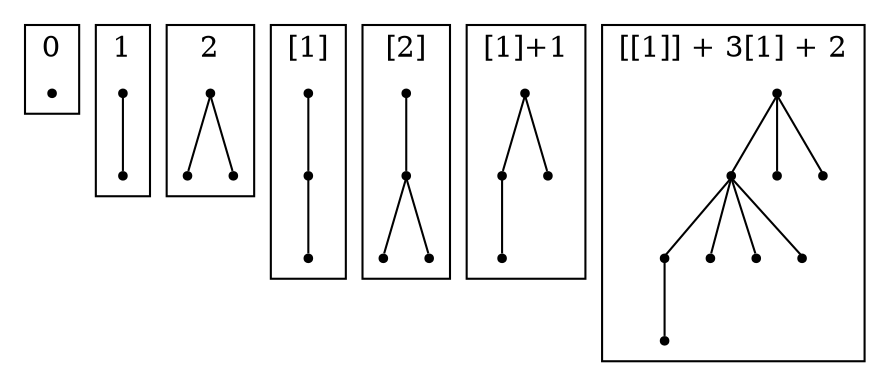 # Place the cursor inside "graph" to get some refactoring options

graph {
    
    # To refactor nodes, place the cursor left to a node name
    node[shape=point]
    
    subgraph cluster0{
        label = "0"
        e;
    }

    subgraph cluster1{
        label = "1"
        f--g;
    }
    
    subgraph cluster2{
        label = "2";
        a--b;
        a--c;
    }

    subgraph clusterom{
        label = "[1]"
        u--v--x;
    }
    

    subgraph clusterstuff{
        
        label = "[2]";
        m--n--o;
        n--p;
    };

    subgraph clustersum{
        label = "[1]+1";
        ee--q--k;
        ee--pu;
    };

    subgraph cluster_hard{
        label = "[[1]] + 3[1] + 2";

        qq--mm--ll--gg;

        mm--ss;
        mm--ss2;
        mm--ss3;

        qq--yy;
        qq--yy2;
    }

}
